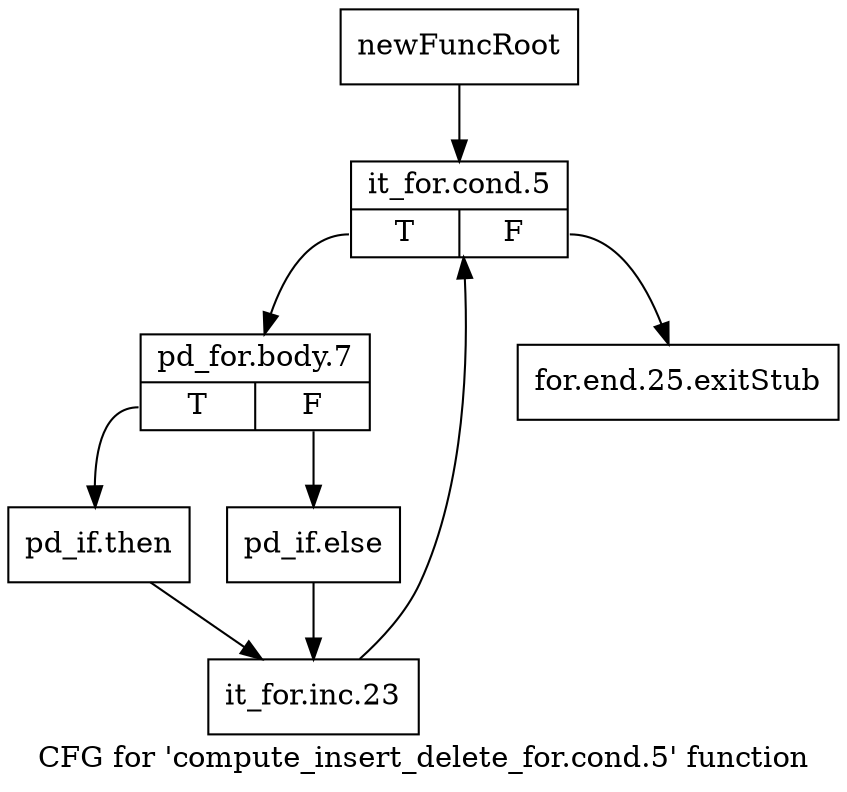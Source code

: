 digraph "CFG for 'compute_insert_delete_for.cond.5' function" {
	label="CFG for 'compute_insert_delete_for.cond.5' function";

	Node0xb3e74f0 [shape=record,label="{newFuncRoot}"];
	Node0xb3e74f0 -> Node0xb3e7590;
	Node0xb3e7540 [shape=record,label="{for.end.25.exitStub}"];
	Node0xb3e7590 [shape=record,label="{it_for.cond.5|{<s0>T|<s1>F}}"];
	Node0xb3e7590:s0 -> Node0xb3e75e0;
	Node0xb3e7590:s1 -> Node0xb3e7540;
	Node0xb3e75e0 [shape=record,label="{pd_for.body.7|{<s0>T|<s1>F}}"];
	Node0xb3e75e0:s0 -> Node0xb3e7680;
	Node0xb3e75e0:s1 -> Node0xb3e7630;
	Node0xb3e7630 [shape=record,label="{pd_if.else}"];
	Node0xb3e7630 -> Node0xb3e76d0;
	Node0xb3e7680 [shape=record,label="{pd_if.then}"];
	Node0xb3e7680 -> Node0xb3e76d0;
	Node0xb3e76d0 [shape=record,label="{it_for.inc.23}"];
	Node0xb3e76d0 -> Node0xb3e7590;
}
